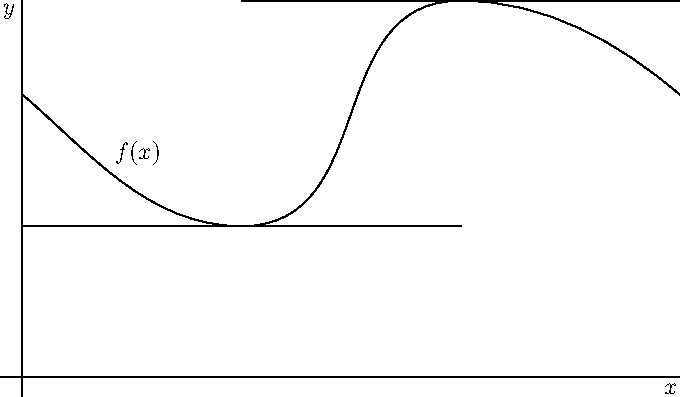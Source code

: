 size(12cm,7cm,IgnoreAspect);
import graph;
xaxis("$x$");
yaxis("$y$");
draw((0,3){SE}..{E}(2,1.6){E}..{E}(4,4){E}..{SE}(6,3));
label("$f(x)$",(0.8,2.2),NE);
draw((0,1.6)--(4,1.6));
draw((2,4)--(6,4));
